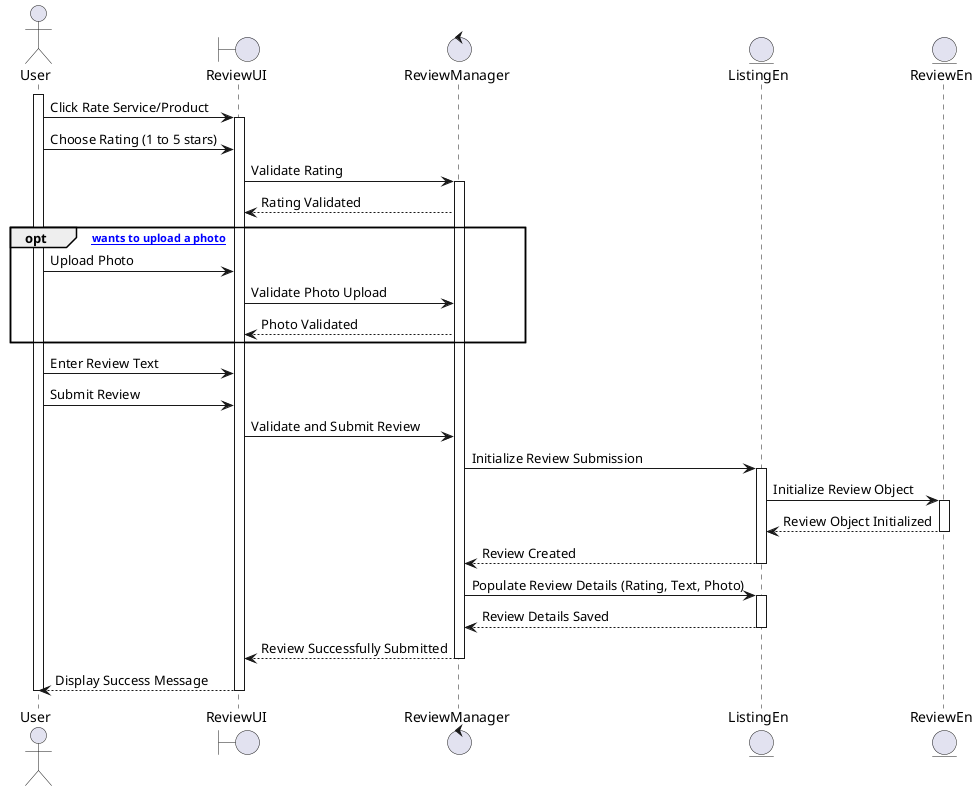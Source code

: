 @startuml
actor User as U
boundary ReviewUI as RUI
control ReviewManager as RM
entity ListingEn as L
entity ReviewEn as R

activate U

' User initiating a Review after completing a product/service
U -> RUI : Click Rate Service/Product
activate RUI

' User selects a rating
U -> RUI : Choose Rating (1 to 5 stars)
RUI -> RM : Validate Rating
activate RM
RM --> RUI : Rating Validated

' Optional photo upload by user
opt [User wants to upload a photo]
    U -> RUI : Upload Photo
    RUI -> RM : Validate Photo Upload
    RM --> RUI : Photo Validated
end

' User enters text review
U -> RUI : Enter Review Text

' Submitting the review
U -> RUI : Submit Review
RUI -> RM : Validate and Submit Review
RM -> L : Initialize Review Submission
activate L

L -> R : Initialize Review Object
activate R
R --> L : Review Object Initialized
deactivate R

L --> RM : Review Created
deactivate L
RM -> L : Populate Review Details (Rating, Text, Photo)
activate L
L --> RM : Review Details Saved
deactivate L

RM --> RUI : Review Successfully Submitted
deactivate RM
RUI --> U : Display Success Message

deactivate RUI
deactivate U

@enduml
